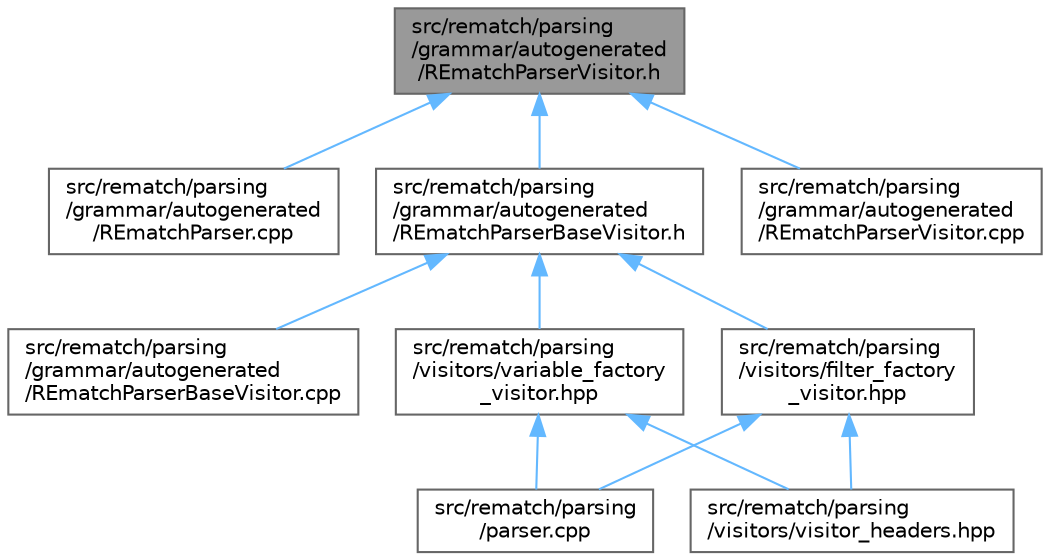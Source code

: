 digraph "src/rematch/parsing/grammar/autogenerated/REmatchParserVisitor.h"
{
 // LATEX_PDF_SIZE
  bgcolor="transparent";
  edge [fontname=Helvetica,fontsize=10,labelfontname=Helvetica,labelfontsize=10];
  node [fontname=Helvetica,fontsize=10,shape=box,height=0.2,width=0.4];
  Node1 [label="src/rematch/parsing\l/grammar/autogenerated\l/REmatchParserVisitor.h",height=0.2,width=0.4,color="gray40", fillcolor="grey60", style="filled", fontcolor="black",tooltip=" "];
  Node1 -> Node2 [dir="back",color="steelblue1",style="solid"];
  Node2 [label="src/rematch/parsing\l/grammar/autogenerated\l/REmatchParser.cpp",height=0.2,width=0.4,color="grey40", fillcolor="white", style="filled",URL="$dc/d79/REmatchParser_8cpp.html",tooltip=" "];
  Node1 -> Node3 [dir="back",color="steelblue1",style="solid"];
  Node3 [label="src/rematch/parsing\l/grammar/autogenerated\l/REmatchParserBaseVisitor.h",height=0.2,width=0.4,color="grey40", fillcolor="white", style="filled",URL="$d7/d4b/REmatchParserBaseVisitor_8h.html",tooltip=" "];
  Node3 -> Node4 [dir="back",color="steelblue1",style="solid"];
  Node4 [label="src/rematch/parsing\l/grammar/autogenerated\l/REmatchParserBaseVisitor.cpp",height=0.2,width=0.4,color="grey40", fillcolor="white", style="filled",URL="$d7/db5/REmatchParserBaseVisitor_8cpp.html",tooltip=" "];
  Node3 -> Node5 [dir="back",color="steelblue1",style="solid"];
  Node5 [label="src/rematch/parsing\l/visitors/filter_factory\l_visitor.hpp",height=0.2,width=0.4,color="grey40", fillcolor="white", style="filled",URL="$d2/d4a/filter__factory__visitor_8hpp.html",tooltip=" "];
  Node5 -> Node6 [dir="back",color="steelblue1",style="solid"];
  Node6 [label="src/rematch/parsing\l/parser.cpp",height=0.2,width=0.4,color="grey40", fillcolor="white", style="filled",URL="$dc/ddd/parser_8cpp.html",tooltip=" "];
  Node5 -> Node7 [dir="back",color="steelblue1",style="solid"];
  Node7 [label="src/rematch/parsing\l/visitors/visitor_headers.hpp",height=0.2,width=0.4,color="grey40", fillcolor="white", style="filled",URL="$d3/d0a/visitor__headers_8hpp.html",tooltip=" "];
  Node3 -> Node8 [dir="back",color="steelblue1",style="solid"];
  Node8 [label="src/rematch/parsing\l/visitors/variable_factory\l_visitor.hpp",height=0.2,width=0.4,color="grey40", fillcolor="white", style="filled",URL="$d2/d1f/variable__factory__visitor_8hpp.html",tooltip=" "];
  Node8 -> Node6 [dir="back",color="steelblue1",style="solid"];
  Node8 -> Node7 [dir="back",color="steelblue1",style="solid"];
  Node1 -> Node9 [dir="back",color="steelblue1",style="solid"];
  Node9 [label="src/rematch/parsing\l/grammar/autogenerated\l/REmatchParserVisitor.cpp",height=0.2,width=0.4,color="grey40", fillcolor="white", style="filled",URL="$d3/d5b/REmatchParserVisitor_8cpp.html",tooltip=" "];
}
